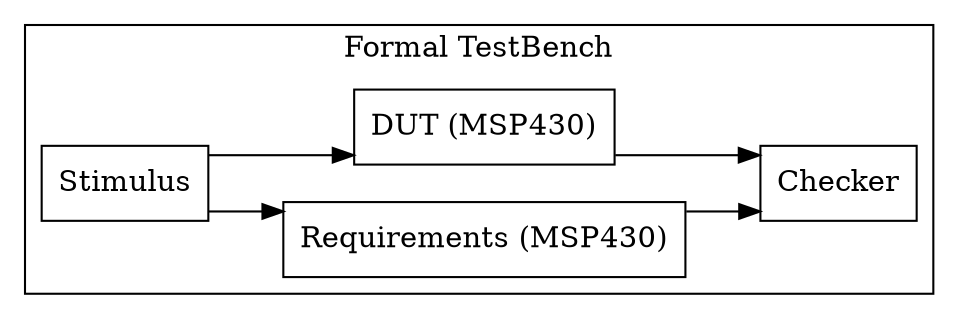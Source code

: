 digraph Project {
  // Introduction
  graph [rankdir = LR, splines=ortho];
  node[shape=record];

  // Blocks
  subgraph "cluster FormalTestBench" { label = "Formal TestBench";
    Stimulus[shape=box, label="Stimulus"];
    Requirements[shape=box, label="Requirements (MSP430)"];
    DUT[shape=box, label="DUT (MSP430)"];
    Checker[shape=box, label="Checker"];
  }

  // Sequence
  Stimulus -> Requirements;
  Stimulus -> DUT;
  Requirements -> Checker;
  DUT -> Checker;
}
